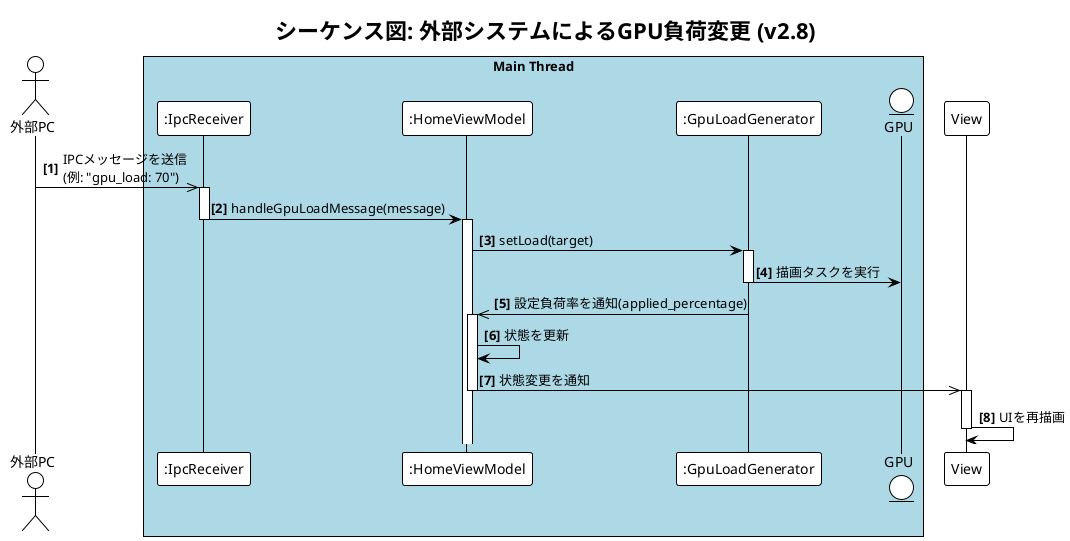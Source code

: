 @startuml
!theme plain

title シーケンス図: 外部システムによるGPU負荷変更 (v2.8)
' 標準の非同期矢印 (->>) を使用

actor "外部PC" as ExtPC

box "Main Thread" #LightBlue
    participant ":IpcReceiver" as Ipc
    participant ":HomeViewModel" as ViewModel
    participant ":GpuLoadGenerator" as GpuGen
    entity "GPU" as GpuResource
end box

autonumber "<b>[0]"

ExtPC ->> Ipc: IPCメッセージを送信\n(例: "gpu_load: 70")
activate Ipc

Ipc -> ViewModel: handleGpuLoadMessage(message)
deactivate Ipc
activate ViewModel

ViewModel -> GpuGen: setLoad(target)
activate GpuGen

GpuGen -> GpuResource: 描画タスクを実行
deactivate GpuGen

' Generatorが結果を非同期に通知
GpuGen ->> ViewModel: 設定負荷率を通知(applied_percentage)
activate ViewModel

ViewModel -> ViewModel: 状態を更新

' ViewModelがUIに非同期に通知
ViewModel ->> View: 状態変更を通知
deactivate ViewModel

activate View
View -> View: UIを再描画
deactivate View

@enduml